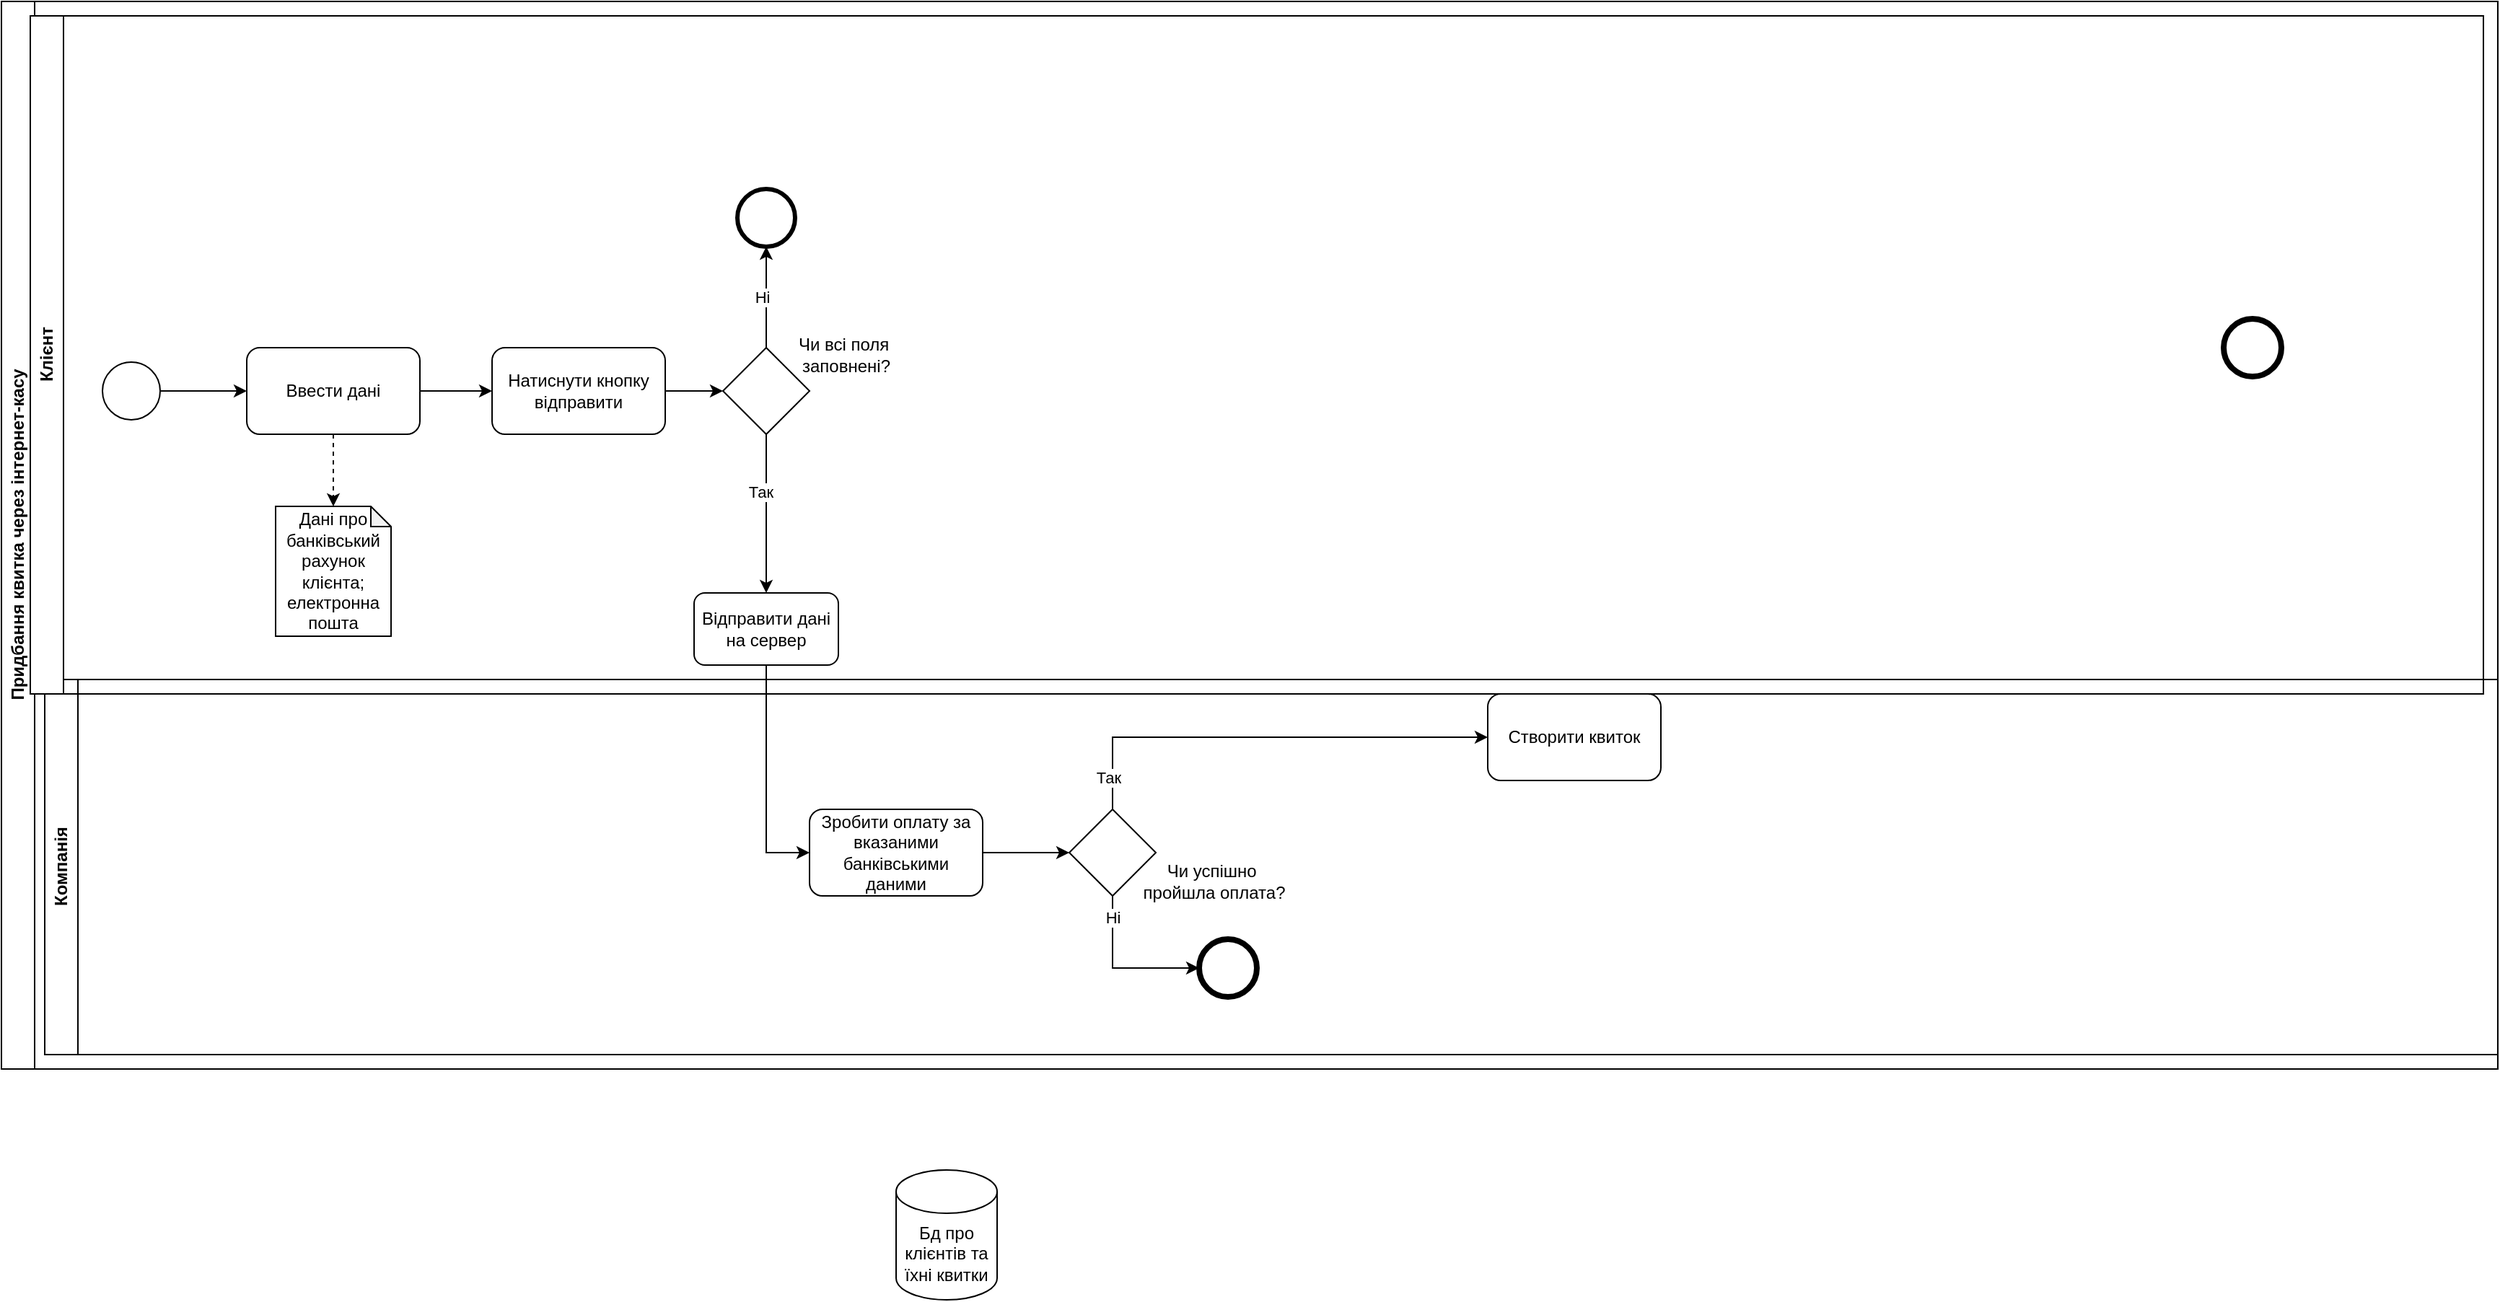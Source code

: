<mxfile version="24.7.16">
  <diagram name="Page-1" id="2a216829-ef6e-dabb-86c1-c78162f3ba2b">
    <mxGraphModel dx="1909" dy="964" grid="1" gridSize="10" guides="1" tooltips="1" connect="1" arrows="1" fold="1" page="1" pageScale="1" pageWidth="850" pageHeight="1100" background="none" math="0" shadow="0">
      <root>
        <mxCell id="0" />
        <mxCell id="1" parent="0" />
        <mxCell id="T00dslBi2b2i00kKxEPh-1" value="Придбання квитка через інтернет-касу" style="swimlane;horizontal=0;whiteSpace=wrap;html=1;" vertex="1" parent="1">
          <mxGeometry x="60" y="360" width="1730" height="740" as="geometry" />
        </mxCell>
        <mxCell id="T00dslBi2b2i00kKxEPh-2" value="Компанія" style="swimlane;horizontal=0;whiteSpace=wrap;html=1;" vertex="1" parent="T00dslBi2b2i00kKxEPh-1">
          <mxGeometry x="30" y="470" width="1700" height="260" as="geometry" />
        </mxCell>
        <mxCell id="T00dslBi2b2i00kKxEPh-3" value="" style="ellipse;whiteSpace=wrap;html=1;aspect=fixed;strokeWidth=4;" vertex="1" parent="T00dslBi2b2i00kKxEPh-2">
          <mxGeometry x="800" y="180" width="40" height="40" as="geometry" />
        </mxCell>
        <mxCell id="T00dslBi2b2i00kKxEPh-4" style="edgeStyle=orthogonalEdgeStyle;rounded=0;orthogonalLoop=1;jettySize=auto;html=1;exitX=1;exitY=0.5;exitDx=0;exitDy=0;" edge="1" parent="T00dslBi2b2i00kKxEPh-2" source="T00dslBi2b2i00kKxEPh-5" target="T00dslBi2b2i00kKxEPh-6">
          <mxGeometry relative="1" as="geometry" />
        </mxCell>
        <mxCell id="T00dslBi2b2i00kKxEPh-5" value="Зробити оплату за вказаними банківськими даними" style="rounded=1;whiteSpace=wrap;html=1;" vertex="1" parent="T00dslBi2b2i00kKxEPh-2">
          <mxGeometry x="530" y="90" width="120" height="60" as="geometry" />
        </mxCell>
        <mxCell id="T00dslBi2b2i00kKxEPh-6" value="" style="rhombus;whiteSpace=wrap;html=1;" vertex="1" parent="T00dslBi2b2i00kKxEPh-2">
          <mxGeometry x="710" y="90" width="60" height="60" as="geometry" />
        </mxCell>
        <mxCell id="T00dslBi2b2i00kKxEPh-7" value="Чи успішно&amp;nbsp;&lt;div&gt;пройшла оплата?&lt;/div&gt;" style="text;html=1;align=center;verticalAlign=middle;resizable=0;points=[];autosize=1;strokeColor=none;fillColor=none;" vertex="1" parent="T00dslBi2b2i00kKxEPh-2">
          <mxGeometry x="750" y="120" width="120" height="40" as="geometry" />
        </mxCell>
        <mxCell id="T00dslBi2b2i00kKxEPh-8" value="" style="endArrow=classic;html=1;rounded=0;exitX=0.5;exitY=1;exitDx=0;exitDy=0;entryX=0;entryY=0.5;entryDx=0;entryDy=0;" edge="1" parent="T00dslBi2b2i00kKxEPh-2" source="T00dslBi2b2i00kKxEPh-6" target="T00dslBi2b2i00kKxEPh-3">
          <mxGeometry width="50" height="50" relative="1" as="geometry">
            <mxPoint x="1050" y="60" as="sourcePoint" />
            <mxPoint x="910" y="220" as="targetPoint" />
            <Array as="points">
              <mxPoint x="740" y="200" />
            </Array>
          </mxGeometry>
        </mxCell>
        <mxCell id="T00dslBi2b2i00kKxEPh-9" value="Ні" style="edgeLabel;html=1;align=center;verticalAlign=middle;resizable=0;points=[];" vertex="1" connectable="0" parent="T00dslBi2b2i00kKxEPh-8">
          <mxGeometry x="-0.733" relative="1" as="geometry">
            <mxPoint as="offset" />
          </mxGeometry>
        </mxCell>
        <mxCell id="T00dslBi2b2i00kKxEPh-10" value="Створити квиток" style="rounded=1;whiteSpace=wrap;html=1;" vertex="1" parent="T00dslBi2b2i00kKxEPh-2">
          <mxGeometry x="1000" y="10" width="120" height="60" as="geometry" />
        </mxCell>
        <mxCell id="T00dslBi2b2i00kKxEPh-11" value="" style="endArrow=classic;html=1;rounded=0;exitX=0.5;exitY=0;exitDx=0;exitDy=0;entryX=0;entryY=0.5;entryDx=0;entryDy=0;" edge="1" parent="T00dslBi2b2i00kKxEPh-2" source="T00dslBi2b2i00kKxEPh-6" target="T00dslBi2b2i00kKxEPh-10">
          <mxGeometry width="50" height="50" relative="1" as="geometry">
            <mxPoint x="900" y="120" as="sourcePoint" />
            <mxPoint x="910" y="40" as="targetPoint" />
            <Array as="points">
              <mxPoint x="740" y="40" />
            </Array>
          </mxGeometry>
        </mxCell>
        <mxCell id="T00dslBi2b2i00kKxEPh-12" value="&lt;div&gt;&lt;br&gt;&lt;/div&gt;" style="edgeLabel;html=1;align=center;verticalAlign=middle;resizable=0;points=[];" vertex="1" connectable="0" parent="T00dslBi2b2i00kKxEPh-11">
          <mxGeometry x="-0.606" y="-1" relative="1" as="geometry">
            <mxPoint as="offset" />
          </mxGeometry>
        </mxCell>
        <mxCell id="T00dslBi2b2i00kKxEPh-13" value="Так" style="edgeLabel;html=1;align=center;verticalAlign=middle;resizable=0;points=[];" vertex="1" connectable="0" parent="T00dslBi2b2i00kKxEPh-11">
          <mxGeometry x="-0.854" y="3" relative="1" as="geometry">
            <mxPoint as="offset" />
          </mxGeometry>
        </mxCell>
        <mxCell id="T00dslBi2b2i00kKxEPh-14" value="Клієнт" style="swimlane;horizontal=0;whiteSpace=wrap;html=1;startSize=23;" vertex="1" parent="T00dslBi2b2i00kKxEPh-1">
          <mxGeometry x="20" y="10" width="1700" height="470" as="geometry" />
        </mxCell>
        <mxCell id="T00dslBi2b2i00kKxEPh-15" value="" style="ellipse;whiteSpace=wrap;html=1;aspect=fixed;strokeWidth=4;" vertex="1" parent="T00dslBi2b2i00kKxEPh-14">
          <mxGeometry x="1520" y="210" width="40" height="40" as="geometry" />
        </mxCell>
        <mxCell id="T00dslBi2b2i00kKxEPh-16" value="" style="ellipse;whiteSpace=wrap;html=1;aspect=fixed;" vertex="1" parent="T00dslBi2b2i00kKxEPh-14">
          <mxGeometry x="50" y="240" width="40" height="40" as="geometry" />
        </mxCell>
        <mxCell id="T00dslBi2b2i00kKxEPh-17" value="Ввести дані" style="rounded=1;whiteSpace=wrap;html=1;" vertex="1" parent="T00dslBi2b2i00kKxEPh-14">
          <mxGeometry x="150" y="230" width="120" height="60" as="geometry" />
        </mxCell>
        <mxCell id="T00dslBi2b2i00kKxEPh-18" value="Дані про банківський рахунок клієнта&lt;span style=&quot;background-color: initial;&quot;&gt;; електронна пошта&lt;/span&gt;" style="shape=note;whiteSpace=wrap;html=1;backgroundOutline=1;darkOpacity=0.05;size=14;" vertex="1" parent="T00dslBi2b2i00kKxEPh-14">
          <mxGeometry x="170" y="340" width="80" height="90" as="geometry" />
        </mxCell>
        <mxCell id="T00dslBi2b2i00kKxEPh-19" value="" style="endArrow=classic;html=1;rounded=0;exitX=1;exitY=0.5;exitDx=0;exitDy=0;entryX=0;entryY=0.5;entryDx=0;entryDy=0;" edge="1" parent="T00dslBi2b2i00kKxEPh-14" source="T00dslBi2b2i00kKxEPh-16" target="T00dslBi2b2i00kKxEPh-17">
          <mxGeometry width="50" height="50" relative="1" as="geometry">
            <mxPoint x="530" y="590" as="sourcePoint" />
            <mxPoint x="140" y="470" as="targetPoint" />
          </mxGeometry>
        </mxCell>
        <mxCell id="T00dslBi2b2i00kKxEPh-20" value="Натиснути кнопку відправити" style="rounded=1;whiteSpace=wrap;html=1;" vertex="1" parent="T00dslBi2b2i00kKxEPh-14">
          <mxGeometry x="320" y="230" width="120" height="60" as="geometry" />
        </mxCell>
        <mxCell id="T00dslBi2b2i00kKxEPh-21" value="" style="endArrow=classic;html=1;rounded=0;exitX=1;exitY=0.5;exitDx=0;exitDy=0;" edge="1" parent="T00dslBi2b2i00kKxEPh-14" source="T00dslBi2b2i00kKxEPh-17" target="T00dslBi2b2i00kKxEPh-20">
          <mxGeometry width="50" height="50" relative="1" as="geometry">
            <mxPoint x="650" y="290" as="sourcePoint" />
            <mxPoint x="700" y="240" as="targetPoint" />
          </mxGeometry>
        </mxCell>
        <mxCell id="T00dslBi2b2i00kKxEPh-22" style="edgeStyle=orthogonalEdgeStyle;rounded=0;orthogonalLoop=1;jettySize=auto;html=1;exitX=0.5;exitY=1;exitDx=0;exitDy=0;entryX=0.5;entryY=0;entryDx=0;entryDy=0;" edge="1" parent="T00dslBi2b2i00kKxEPh-14" source="T00dslBi2b2i00kKxEPh-26" target="T00dslBi2b2i00kKxEPh-30">
          <mxGeometry relative="1" as="geometry" />
        </mxCell>
        <mxCell id="T00dslBi2b2i00kKxEPh-23" value="Так" style="edgeLabel;html=1;align=center;verticalAlign=middle;resizable=0;points=[];" vertex="1" connectable="0" parent="T00dslBi2b2i00kKxEPh-22">
          <mxGeometry x="-0.271" y="-4" relative="1" as="geometry">
            <mxPoint as="offset" />
          </mxGeometry>
        </mxCell>
        <mxCell id="T00dslBi2b2i00kKxEPh-24" style="edgeStyle=orthogonalEdgeStyle;rounded=0;orthogonalLoop=1;jettySize=auto;html=1;exitX=0.5;exitY=0;exitDx=0;exitDy=0;entryX=0.5;entryY=1;entryDx=0;entryDy=0;" edge="1" parent="T00dslBi2b2i00kKxEPh-14" source="T00dslBi2b2i00kKxEPh-26" target="T00dslBi2b2i00kKxEPh-29">
          <mxGeometry relative="1" as="geometry" />
        </mxCell>
        <mxCell id="T00dslBi2b2i00kKxEPh-25" value="Ні" style="edgeLabel;html=1;align=center;verticalAlign=middle;resizable=0;points=[];" vertex="1" connectable="0" parent="T00dslBi2b2i00kKxEPh-24">
          <mxGeometry x="0.002" y="3" relative="1" as="geometry">
            <mxPoint as="offset" />
          </mxGeometry>
        </mxCell>
        <mxCell id="T00dslBi2b2i00kKxEPh-26" value="" style="rhombus;whiteSpace=wrap;html=1;" vertex="1" parent="T00dslBi2b2i00kKxEPh-14">
          <mxGeometry x="480" y="230" width="60" height="60" as="geometry" />
        </mxCell>
        <mxCell id="T00dslBi2b2i00kKxEPh-27" value="" style="endArrow=classic;html=1;rounded=0;exitX=1;exitY=0.5;exitDx=0;exitDy=0;" edge="1" parent="T00dslBi2b2i00kKxEPh-14" source="T00dslBi2b2i00kKxEPh-20" target="T00dslBi2b2i00kKxEPh-26">
          <mxGeometry width="50" height="50" relative="1" as="geometry">
            <mxPoint x="660" y="330" as="sourcePoint" />
            <mxPoint x="710" y="280" as="targetPoint" />
          </mxGeometry>
        </mxCell>
        <mxCell id="T00dslBi2b2i00kKxEPh-28" value="Чи всі поля&amp;nbsp;&lt;div&gt;заповнені?&lt;/div&gt;" style="text;html=1;align=center;verticalAlign=middle;resizable=0;points=[];autosize=1;strokeColor=none;fillColor=none;" vertex="1" parent="T00dslBi2b2i00kKxEPh-14">
          <mxGeometry x="520" y="215" width="90" height="40" as="geometry" />
        </mxCell>
        <mxCell id="T00dslBi2b2i00kKxEPh-29" value="" style="ellipse;whiteSpace=wrap;html=1;aspect=fixed;strokeWidth=3;" vertex="1" parent="T00dslBi2b2i00kKxEPh-14">
          <mxGeometry x="490" y="120" width="40" height="40" as="geometry" />
        </mxCell>
        <mxCell id="T00dslBi2b2i00kKxEPh-30" value="Відправити дані на сервер" style="rounded=1;whiteSpace=wrap;html=1;" vertex="1" parent="T00dslBi2b2i00kKxEPh-14">
          <mxGeometry x="460" y="400" width="100" height="50" as="geometry" />
        </mxCell>
        <mxCell id="T00dslBi2b2i00kKxEPh-31" style="edgeStyle=orthogonalEdgeStyle;rounded=0;orthogonalLoop=1;jettySize=auto;html=1;exitX=0.5;exitY=1;exitDx=0;exitDy=0;entryX=0.5;entryY=0;entryDx=0;entryDy=0;entryPerimeter=0;dashed=1;" edge="1" parent="T00dslBi2b2i00kKxEPh-14" source="T00dslBi2b2i00kKxEPh-17" target="T00dslBi2b2i00kKxEPh-18">
          <mxGeometry relative="1" as="geometry" />
        </mxCell>
        <mxCell id="T00dslBi2b2i00kKxEPh-32" style="edgeStyle=orthogonalEdgeStyle;rounded=0;orthogonalLoop=1;jettySize=auto;html=1;entryX=0;entryY=0.5;entryDx=0;entryDy=0;" edge="1" parent="T00dslBi2b2i00kKxEPh-1" source="T00dslBi2b2i00kKxEPh-30" target="T00dslBi2b2i00kKxEPh-5">
          <mxGeometry relative="1" as="geometry" />
        </mxCell>
        <mxCell id="T00dslBi2b2i00kKxEPh-33" value="Бд про клієнтів та їхні квитки" style="shape=cylinder3;whiteSpace=wrap;html=1;boundedLbl=1;backgroundOutline=1;size=15;" vertex="1" parent="1">
          <mxGeometry x="680" y="1170" width="70" height="90" as="geometry" />
        </mxCell>
      </root>
    </mxGraphModel>
  </diagram>
</mxfile>
